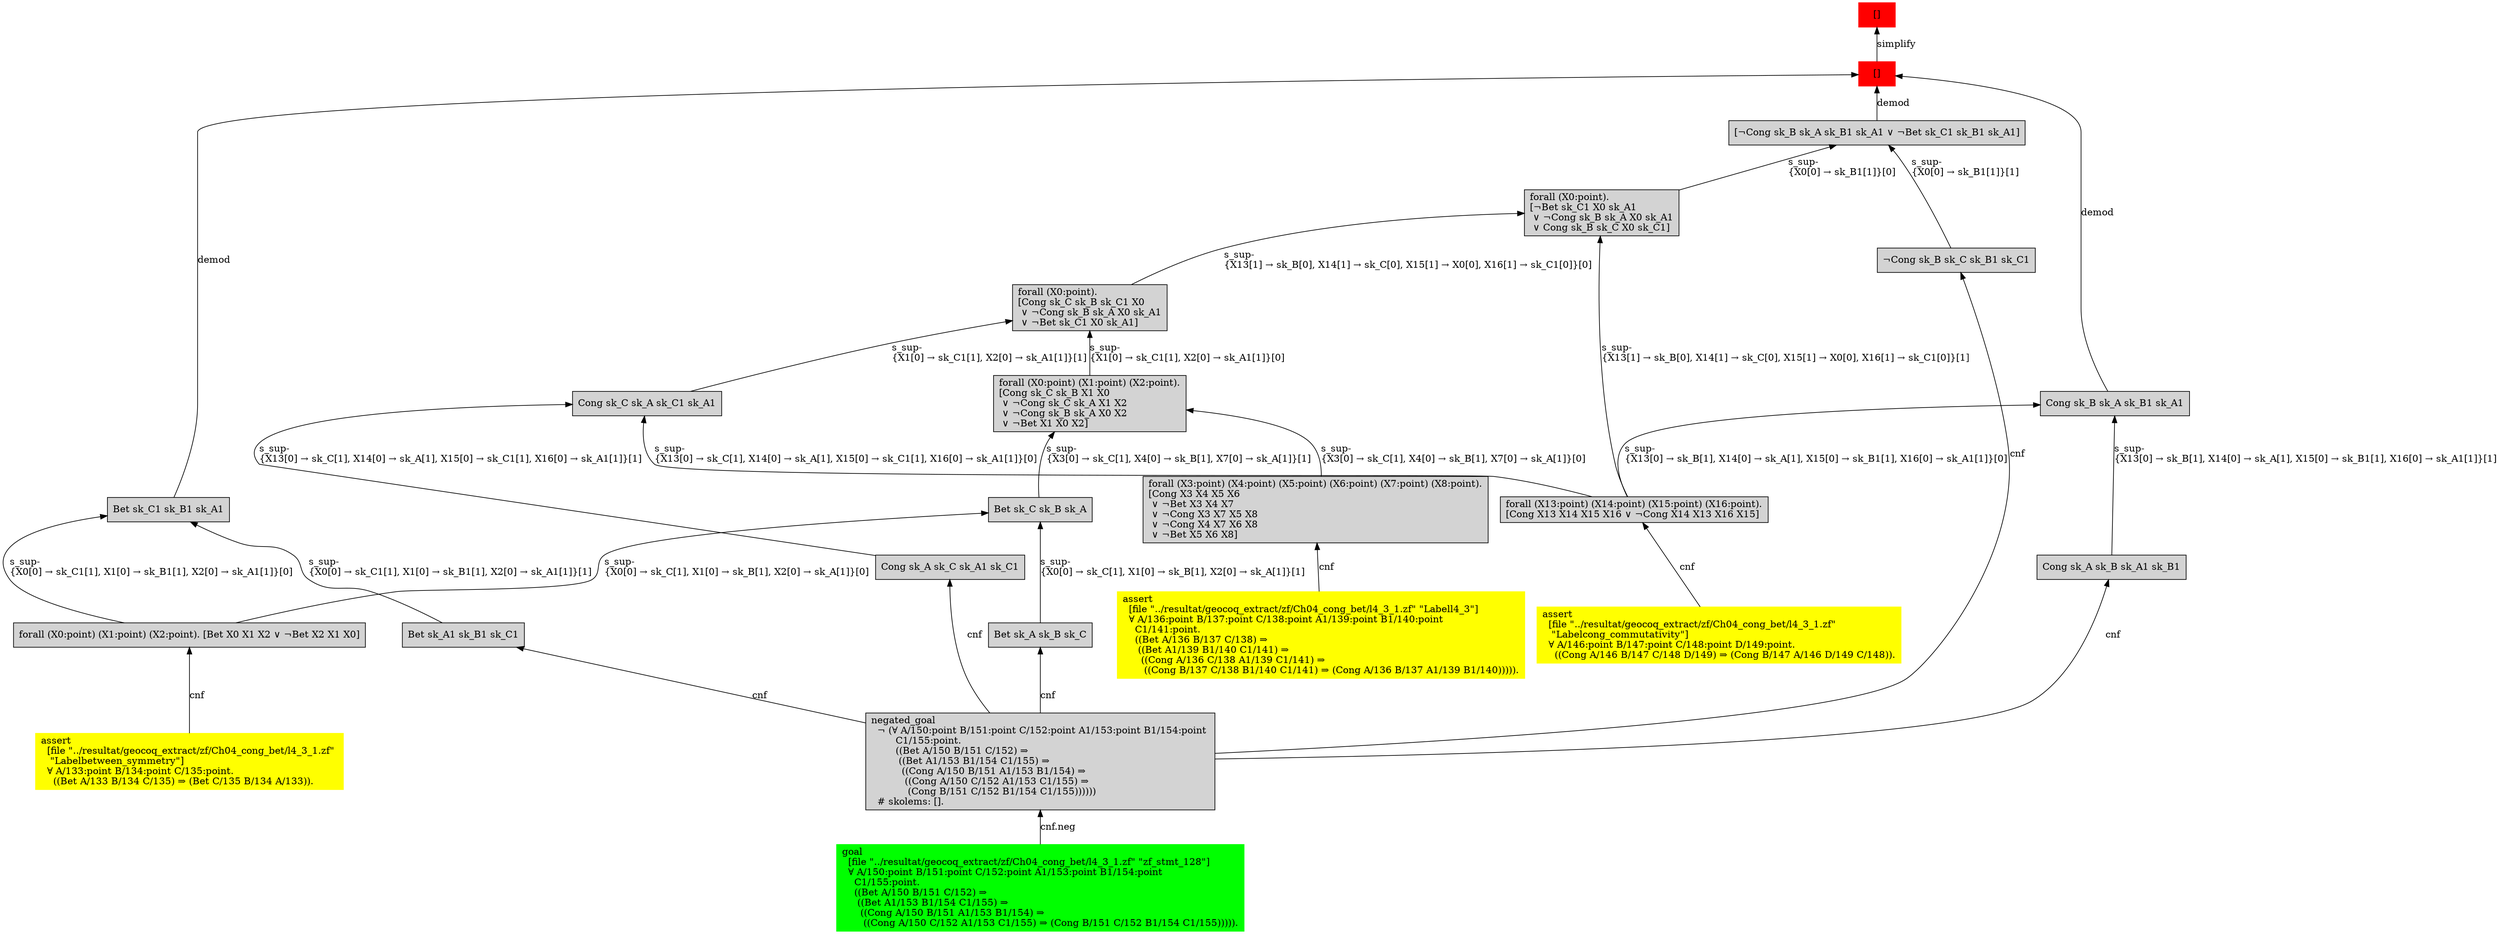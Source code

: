 digraph "unsat_graph" {
  vertex_0 [color=red, label="[]", shape=box, style=filled];
  vertex_0 -> vertex_1 [label="simplify", dir="back"];
  vertex_1 [color=red, label="[]", shape=box, style=filled];
  vertex_1 -> vertex_2 [label="demod", dir="back"];
  vertex_2 [shape=box, label="Bet sk_C1 sk_B1 sk_A1\l", style=filled];
  vertex_2 -> vertex_3 [label="s_sup-\l\{X0[0] → sk_C1[1], X1[0] → sk_B1[1], X2[0] → sk_A1[1]\}[0]\l", dir="back"];
  vertex_3 [shape=box, label="forall (X0:point) (X1:point) (X2:point). [Bet X0 X1 X2 ∨ ¬Bet X2 X1 X0]\l", style=filled];
  vertex_3 -> vertex_4 [label="cnf", dir="back"];
  vertex_4 [color=yellow, shape=box, label="assert\l  [file \"../resultat/geocoq_extract/zf/Ch04_cong_bet/l4_3_1.zf\" \l   \"Labelbetween_symmetry\"]\l  ∀ A/133:point B/134:point C/135:point.\l    ((Bet A/133 B/134 C/135) ⇒ (Bet C/135 B/134 A/133)).\l", style=filled];
  vertex_2 -> vertex_5 [label="s_sup-\l\{X0[0] → sk_C1[1], X1[0] → sk_B1[1], X2[0] → sk_A1[1]\}[1]\l", dir="back"];
  vertex_5 [shape=box, label="Bet sk_A1 sk_B1 sk_C1\l", style=filled];
  vertex_5 -> vertex_6 [label="cnf", dir="back"];
  vertex_6 [shape=box, label="negated_goal\l  ¬ (∀ A/150:point B/151:point C/152:point A1/153:point B1/154:point \l        C1/155:point.\l        ((Bet A/150 B/151 C/152) ⇒\l         ((Bet A1/153 B1/154 C1/155) ⇒\l          ((Cong A/150 B/151 A1/153 B1/154) ⇒\l           ((Cong A/150 C/152 A1/153 C1/155) ⇒\l            (Cong B/151 C/152 B1/154 C1/155))))))\l  # skolems: [].\l", style=filled];
  vertex_6 -> vertex_7 [label="cnf.neg", dir="back"];
  vertex_7 [color=green, shape=box, label="goal\l  [file \"../resultat/geocoq_extract/zf/Ch04_cong_bet/l4_3_1.zf\" \"zf_stmt_128\"]\l  ∀ A/150:point B/151:point C/152:point A1/153:point B1/154:point \l    C1/155:point.\l    ((Bet A/150 B/151 C/152) ⇒\l     ((Bet A1/153 B1/154 C1/155) ⇒\l      ((Cong A/150 B/151 A1/153 B1/154) ⇒\l       ((Cong A/150 C/152 A1/153 C1/155) ⇒ (Cong B/151 C/152 B1/154 C1/155))))).\l", style=filled];
  vertex_1 -> vertex_8 [label="demod", dir="back"];
  vertex_8 [shape=box, label="Cong sk_B sk_A sk_B1 sk_A1\l", style=filled];
  vertex_8 -> vertex_9 [label="s_sup-\l\{X13[0] → sk_B[1], X14[0] → sk_A[1], X15[0] → sk_B1[1], X16[0] → sk_A1[1]\}[0]\l", dir="back"];
  vertex_9 [shape=box, label="forall (X13:point) (X14:point) (X15:point) (X16:point).\l[Cong X13 X14 X15 X16 ∨ ¬Cong X14 X13 X16 X15]\l", style=filled];
  vertex_9 -> vertex_10 [label="cnf", dir="back"];
  vertex_10 [color=yellow, shape=box, label="assert\l  [file \"../resultat/geocoq_extract/zf/Ch04_cong_bet/l4_3_1.zf\" \l   \"Labelcong_commutativity\"]\l  ∀ A/146:point B/147:point C/148:point D/149:point.\l    ((Cong A/146 B/147 C/148 D/149) ⇒ (Cong B/147 A/146 D/149 C/148)).\l", style=filled];
  vertex_8 -> vertex_11 [label="s_sup-\l\{X13[0] → sk_B[1], X14[0] → sk_A[1], X15[0] → sk_B1[1], X16[0] → sk_A1[1]\}[1]\l", dir="back"];
  vertex_11 [shape=box, label="Cong sk_A sk_B sk_A1 sk_B1\l", style=filled];
  vertex_11 -> vertex_6 [label="cnf", dir="back"];
  vertex_1 -> vertex_12 [label="demod", dir="back"];
  vertex_12 [shape=box, label="[¬Cong sk_B sk_A sk_B1 sk_A1 ∨ ¬Bet sk_C1 sk_B1 sk_A1]\l", style=filled];
  vertex_12 -> vertex_13 [label="s_sup-\l\{X0[0] → sk_B1[1]\}[1]\l", dir="back"];
  vertex_13 [shape=box, label="¬Cong sk_B sk_C sk_B1 sk_C1\l", style=filled];
  vertex_13 -> vertex_6 [label="cnf", dir="back"];
  vertex_12 -> vertex_14 [label="s_sup-\l\{X0[0] → sk_B1[1]\}[0]\l", dir="back"];
  vertex_14 [shape=box, label="forall (X0:point).\l[¬Bet sk_C1 X0 sk_A1\l ∨ ¬Cong sk_B sk_A X0 sk_A1\l ∨ Cong sk_B sk_C X0 sk_C1]\l", style=filled];
  vertex_14 -> vertex_9 [label="s_sup-\l\{X13[1] → sk_B[0], X14[1] → sk_C[0], X15[1] → X0[0], X16[1] → sk_C1[0]\}[1]\l", dir="back"];
  vertex_14 -> vertex_15 [label="s_sup-\l\{X13[1] → sk_B[0], X14[1] → sk_C[0], X15[1] → X0[0], X16[1] → sk_C1[0]\}[0]\l", dir="back"];
  vertex_15 [shape=box, label="forall (X0:point).\l[Cong sk_C sk_B sk_C1 X0\l ∨ ¬Cong sk_B sk_A X0 sk_A1\l ∨ ¬Bet sk_C1 X0 sk_A1]\l", style=filled];
  vertex_15 -> vertex_16 [label="s_sup-\l\{X1[0] → sk_C1[1], X2[0] → sk_A1[1]\}[0]\l", dir="back"];
  vertex_16 [shape=box, label="forall (X0:point) (X1:point) (X2:point).\l[Cong sk_C sk_B X1 X0\l ∨ ¬Cong sk_C sk_A X1 X2\l ∨ ¬Cong sk_B sk_A X0 X2\l ∨ ¬Bet X1 X0 X2]\l", style=filled];
  vertex_16 -> vertex_17 [label="s_sup-\l\{X3[0] → sk_C[1], X4[0] → sk_B[1], X7[0] → sk_A[1]\}[0]\l", dir="back"];
  vertex_17 [shape=box, label="forall (X3:point) (X4:point) (X5:point) (X6:point) (X7:point) (X8:point).\l[Cong X3 X4 X5 X6\l ∨ ¬Bet X3 X4 X7\l ∨ ¬Cong X3 X7 X5 X8\l ∨ ¬Cong X4 X7 X6 X8\l ∨ ¬Bet X5 X6 X8]\l", style=filled];
  vertex_17 -> vertex_18 [label="cnf", dir="back"];
  vertex_18 [color=yellow, shape=box, label="assert\l  [file \"../resultat/geocoq_extract/zf/Ch04_cong_bet/l4_3_1.zf\" \"Labell4_3\"]\l  ∀ A/136:point B/137:point C/138:point A1/139:point B1/140:point \l    C1/141:point.\l    ((Bet A/136 B/137 C/138) ⇒\l     ((Bet A1/139 B1/140 C1/141) ⇒\l      ((Cong A/136 C/138 A1/139 C1/141) ⇒\l       ((Cong B/137 C/138 B1/140 C1/141) ⇒ (Cong A/136 B/137 A1/139 B1/140))))).\l", style=filled];
  vertex_16 -> vertex_19 [label="s_sup-\l\{X3[0] → sk_C[1], X4[0] → sk_B[1], X7[0] → sk_A[1]\}[1]\l", dir="back"];
  vertex_19 [shape=box, label="Bet sk_C sk_B sk_A\l", style=filled];
  vertex_19 -> vertex_3 [label="s_sup-\l\{X0[0] → sk_C[1], X1[0] → sk_B[1], X2[0] → sk_A[1]\}[0]\l", dir="back"];
  vertex_19 -> vertex_20 [label="s_sup-\l\{X0[0] → sk_C[1], X1[0] → sk_B[1], X2[0] → sk_A[1]\}[1]\l", dir="back"];
  vertex_20 [shape=box, label="Bet sk_A sk_B sk_C\l", style=filled];
  vertex_20 -> vertex_6 [label="cnf", dir="back"];
  vertex_15 -> vertex_21 [label="s_sup-\l\{X1[0] → sk_C1[1], X2[0] → sk_A1[1]\}[1]\l", dir="back"];
  vertex_21 [shape=box, label="Cong sk_C sk_A sk_C1 sk_A1\l", style=filled];
  vertex_21 -> vertex_9 [label="s_sup-\l\{X13[0] → sk_C[1], X14[0] → sk_A[1], X15[0] → sk_C1[1], X16[0] → sk_A1[1]\}[0]\l", dir="back"];
  vertex_21 -> vertex_22 [label="s_sup-\l\{X13[0] → sk_C[1], X14[0] → sk_A[1], X15[0] → sk_C1[1], X16[0] → sk_A1[1]\}[1]\l", dir="back"];
  vertex_22 [shape=box, label="Cong sk_A sk_C sk_A1 sk_C1\l", style=filled];
  vertex_22 -> vertex_6 [label="cnf", dir="back"];
  }


